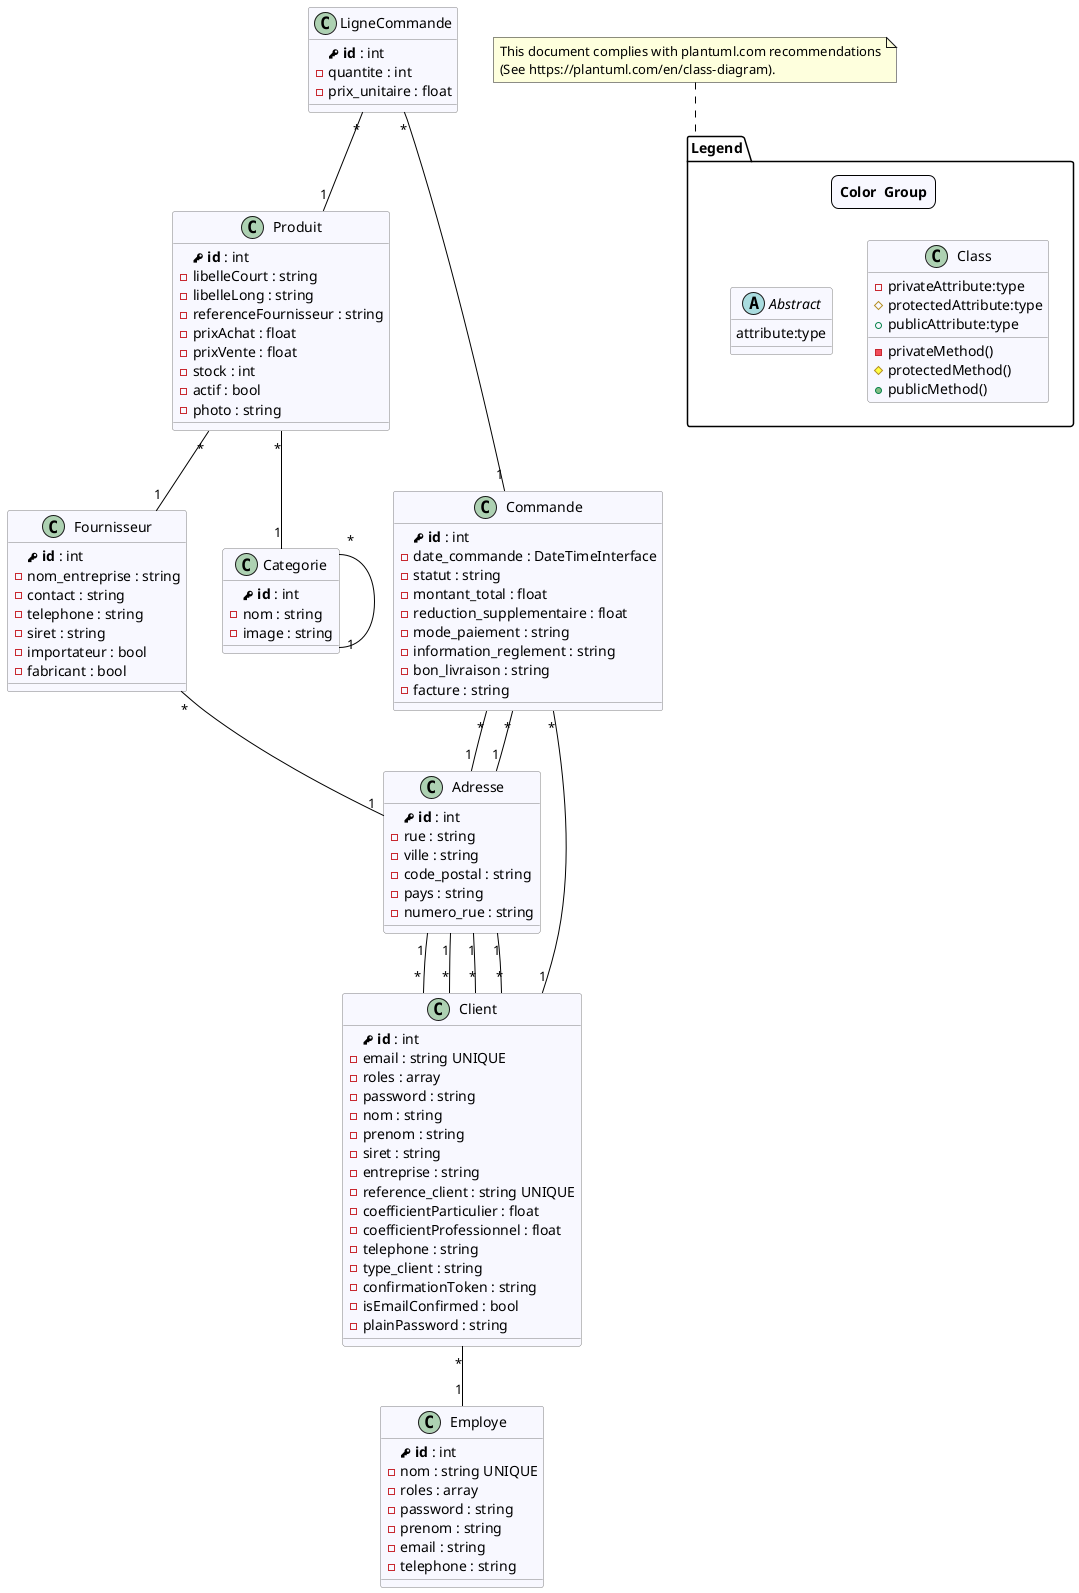 @startuml

!define table(x) entity x << (T, white) >>
!define primary_key(x) <b><&key> x</b>
!define column(x) <&media-record> x

skinparam backgroundcolor White
skinparam class {
  BackgroundColor GhostWhite
  ArrowColor Black
  BorderColor Gray
}
skinparam shadowing false
skinparam legend {
  backgroundColor #GhostWhite
  entrySeparator #GhostWhite
}

class Produit {
  primary_key( id ) : int
  -libelleCourt : string 
  -libelleLong : string 
  -referenceFournisseur : string 
  -prixAchat : float 
  -prixVente : float 
  -stock : int 
  -actif : bool 
  -photo : string 
}

class Employe {
  primary_key( id ) : int
  -nom : string UNIQUE
  -roles : array 
  -password : string 
  -prenom : string 
  -email : string 
  -telephone : string 
}

class Fournisseur {
  primary_key( id ) : int
  -nom_entreprise : string 
  -contact : string 
  -telephone : string 
  -siret : string 
  -importateur : bool 
  -fabricant : bool 
}

class Adresse {
  primary_key( id ) : int
  -rue : string 
  -ville : string 
  -code_postal : string 
  -pays : string 
  -numero_rue : string 
}

class Categorie {
  primary_key( id ) : int
  -nom : string 
  -image : string 
}

class Client {
  primary_key( id ) : int
  -email : string UNIQUE
  -roles : array 
  -password : string 
  -nom : string 
  -prenom : string 
  -siret : string 
  -entreprise : string 
  -reference_client : string UNIQUE
  -coefficientParticulier : float 
  -coefficientProfessionnel : float 
  -telephone : string 
  -type_client : string 
  -confirmationToken : string 
  -isEmailConfirmed : bool 
  -plainPassword : string 
}

class LigneCommande {
  primary_key( id ) : int
  -quantite : int 
  -prix_unitaire : float 
}

class Commande {
  primary_key( id ) : int
  -date_commande : DateTimeInterface 
  -statut : string 
  -montant_total : float 
  -reduction_supplementaire : float 
  -mode_paiement : string 
  -information_reglement : string 
  -bon_livraison : string 
  -facture : string 
}

Produit "*" -- "1" Categorie
Produit "*" -- "1" Fournisseur
Fournisseur "*" -- "1" Adresse
Adresse "1" -- "*" Client
Adresse "1" -- "*" Client
Categorie "*" -- "1" Categorie
Client "*" -- "1" Adresse
Client "*" -- "1" Adresse
Client "*" -- "1" Employe
LigneCommande "*" -- "1" Commande
LigneCommande "*" -- "1" Produit
Commande "*" -- "1" Adresse
Commande "*" -- "1" Adresse
Commande "*" -- "1" Client

package Legend {
  legend
    <#GhostWhite,#GhostWhite>|= Color |= Group |
  end legend
  class Class {
    -privateAttribute:type
    #protectedAttribute:type
    +publicAttribute:type
    -privateMethod()
    #protectedMethod()
    +publicMethod()
  }

  abstract Abstract {
    attribute:type
  }
}

note top of Legend
  This document complies with plantuml.com recommendations
  (See https://plantuml.com/en/class-diagram).
end note

@enduml
